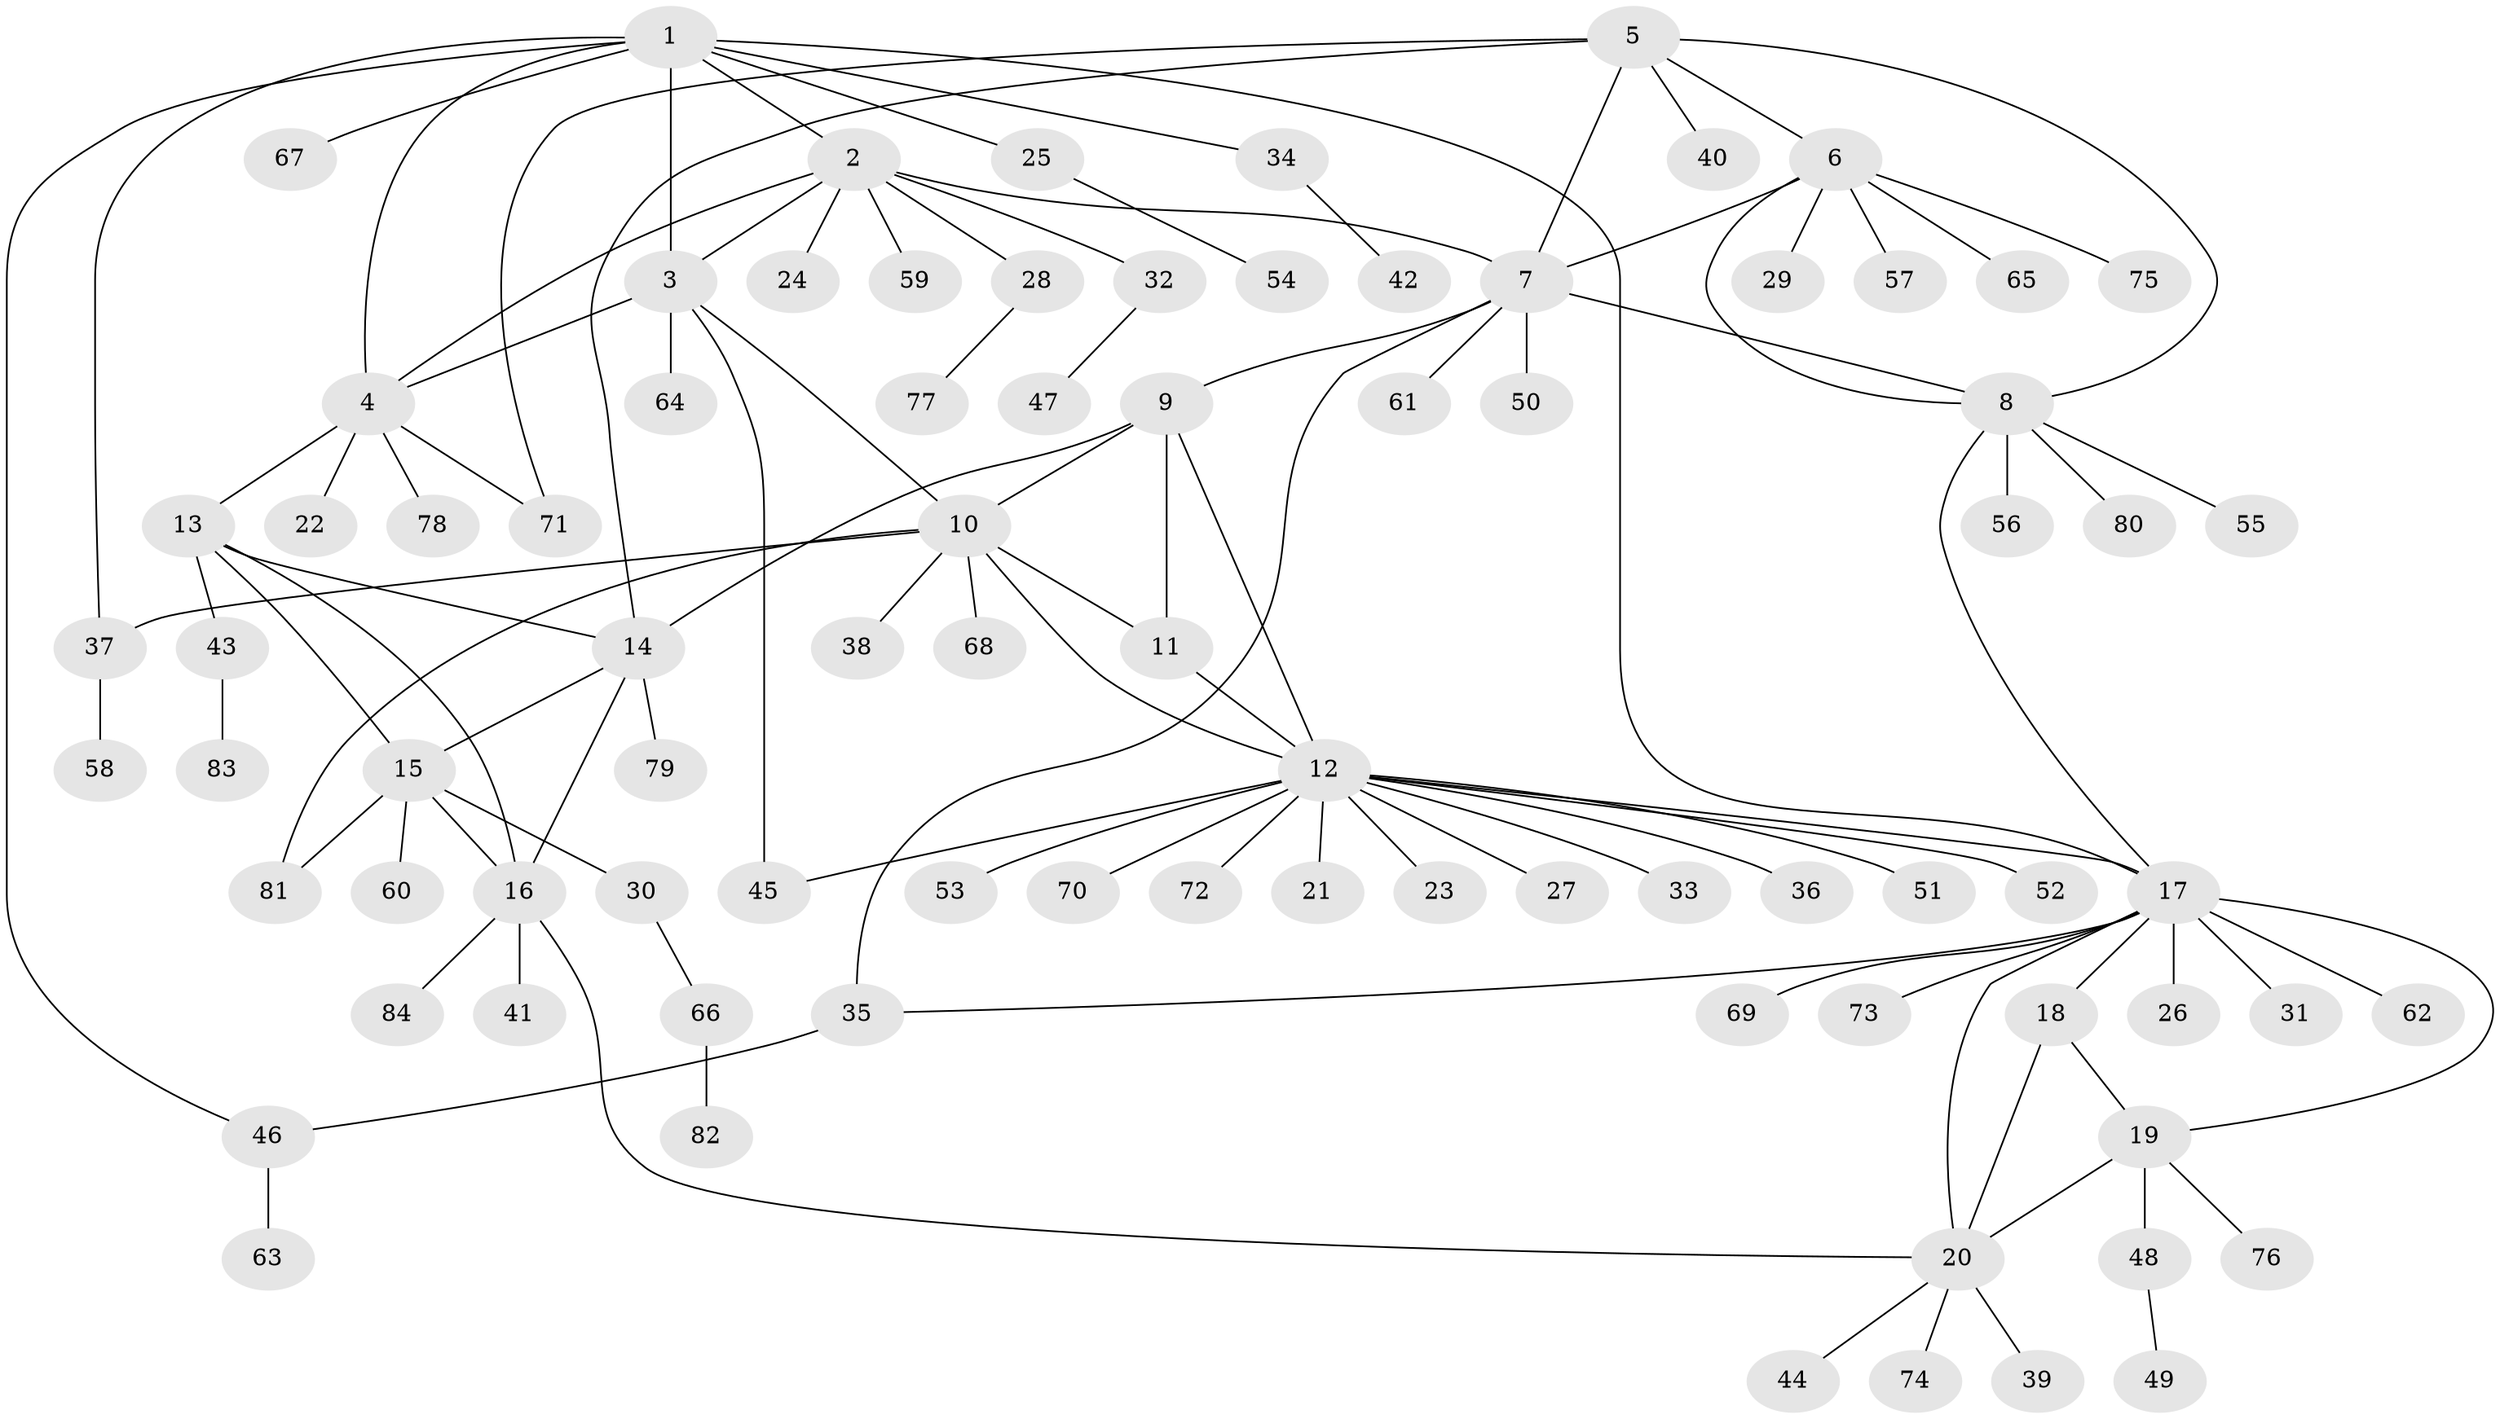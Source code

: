 // coarse degree distribution, {6: 0.030303030303030304, 3: 0.06060606060606061, 1: 0.7272727272727273, 5: 0.09090909090909091, 7: 0.06060606060606061, 13: 0.030303030303030304}
// Generated by graph-tools (version 1.1) at 2025/57/03/04/25 21:57:25]
// undirected, 84 vertices, 110 edges
graph export_dot {
graph [start="1"]
  node [color=gray90,style=filled];
  1;
  2;
  3;
  4;
  5;
  6;
  7;
  8;
  9;
  10;
  11;
  12;
  13;
  14;
  15;
  16;
  17;
  18;
  19;
  20;
  21;
  22;
  23;
  24;
  25;
  26;
  27;
  28;
  29;
  30;
  31;
  32;
  33;
  34;
  35;
  36;
  37;
  38;
  39;
  40;
  41;
  42;
  43;
  44;
  45;
  46;
  47;
  48;
  49;
  50;
  51;
  52;
  53;
  54;
  55;
  56;
  57;
  58;
  59;
  60;
  61;
  62;
  63;
  64;
  65;
  66;
  67;
  68;
  69;
  70;
  71;
  72;
  73;
  74;
  75;
  76;
  77;
  78;
  79;
  80;
  81;
  82;
  83;
  84;
  1 -- 2;
  1 -- 3;
  1 -- 4;
  1 -- 17;
  1 -- 25;
  1 -- 34;
  1 -- 37;
  1 -- 46;
  1 -- 67;
  2 -- 3;
  2 -- 4;
  2 -- 7;
  2 -- 24;
  2 -- 28;
  2 -- 32;
  2 -- 59;
  3 -- 4;
  3 -- 10;
  3 -- 45;
  3 -- 64;
  4 -- 13;
  4 -- 22;
  4 -- 71;
  4 -- 78;
  5 -- 6;
  5 -- 7;
  5 -- 8;
  5 -- 14;
  5 -- 40;
  5 -- 71;
  6 -- 7;
  6 -- 8;
  6 -- 29;
  6 -- 57;
  6 -- 65;
  6 -- 75;
  7 -- 8;
  7 -- 9;
  7 -- 35;
  7 -- 50;
  7 -- 61;
  8 -- 17;
  8 -- 55;
  8 -- 56;
  8 -- 80;
  9 -- 10;
  9 -- 11;
  9 -- 12;
  9 -- 14;
  10 -- 11;
  10 -- 12;
  10 -- 37;
  10 -- 38;
  10 -- 68;
  10 -- 81;
  11 -- 12;
  12 -- 17;
  12 -- 21;
  12 -- 23;
  12 -- 27;
  12 -- 33;
  12 -- 36;
  12 -- 45;
  12 -- 51;
  12 -- 52;
  12 -- 53;
  12 -- 70;
  12 -- 72;
  13 -- 14;
  13 -- 15;
  13 -- 16;
  13 -- 43;
  14 -- 15;
  14 -- 16;
  14 -- 79;
  15 -- 16;
  15 -- 30;
  15 -- 60;
  15 -- 81;
  16 -- 20;
  16 -- 41;
  16 -- 84;
  17 -- 18;
  17 -- 19;
  17 -- 20;
  17 -- 26;
  17 -- 31;
  17 -- 35;
  17 -- 62;
  17 -- 69;
  17 -- 73;
  18 -- 19;
  18 -- 20;
  19 -- 20;
  19 -- 48;
  19 -- 76;
  20 -- 39;
  20 -- 44;
  20 -- 74;
  25 -- 54;
  28 -- 77;
  30 -- 66;
  32 -- 47;
  34 -- 42;
  35 -- 46;
  37 -- 58;
  43 -- 83;
  46 -- 63;
  48 -- 49;
  66 -- 82;
}
